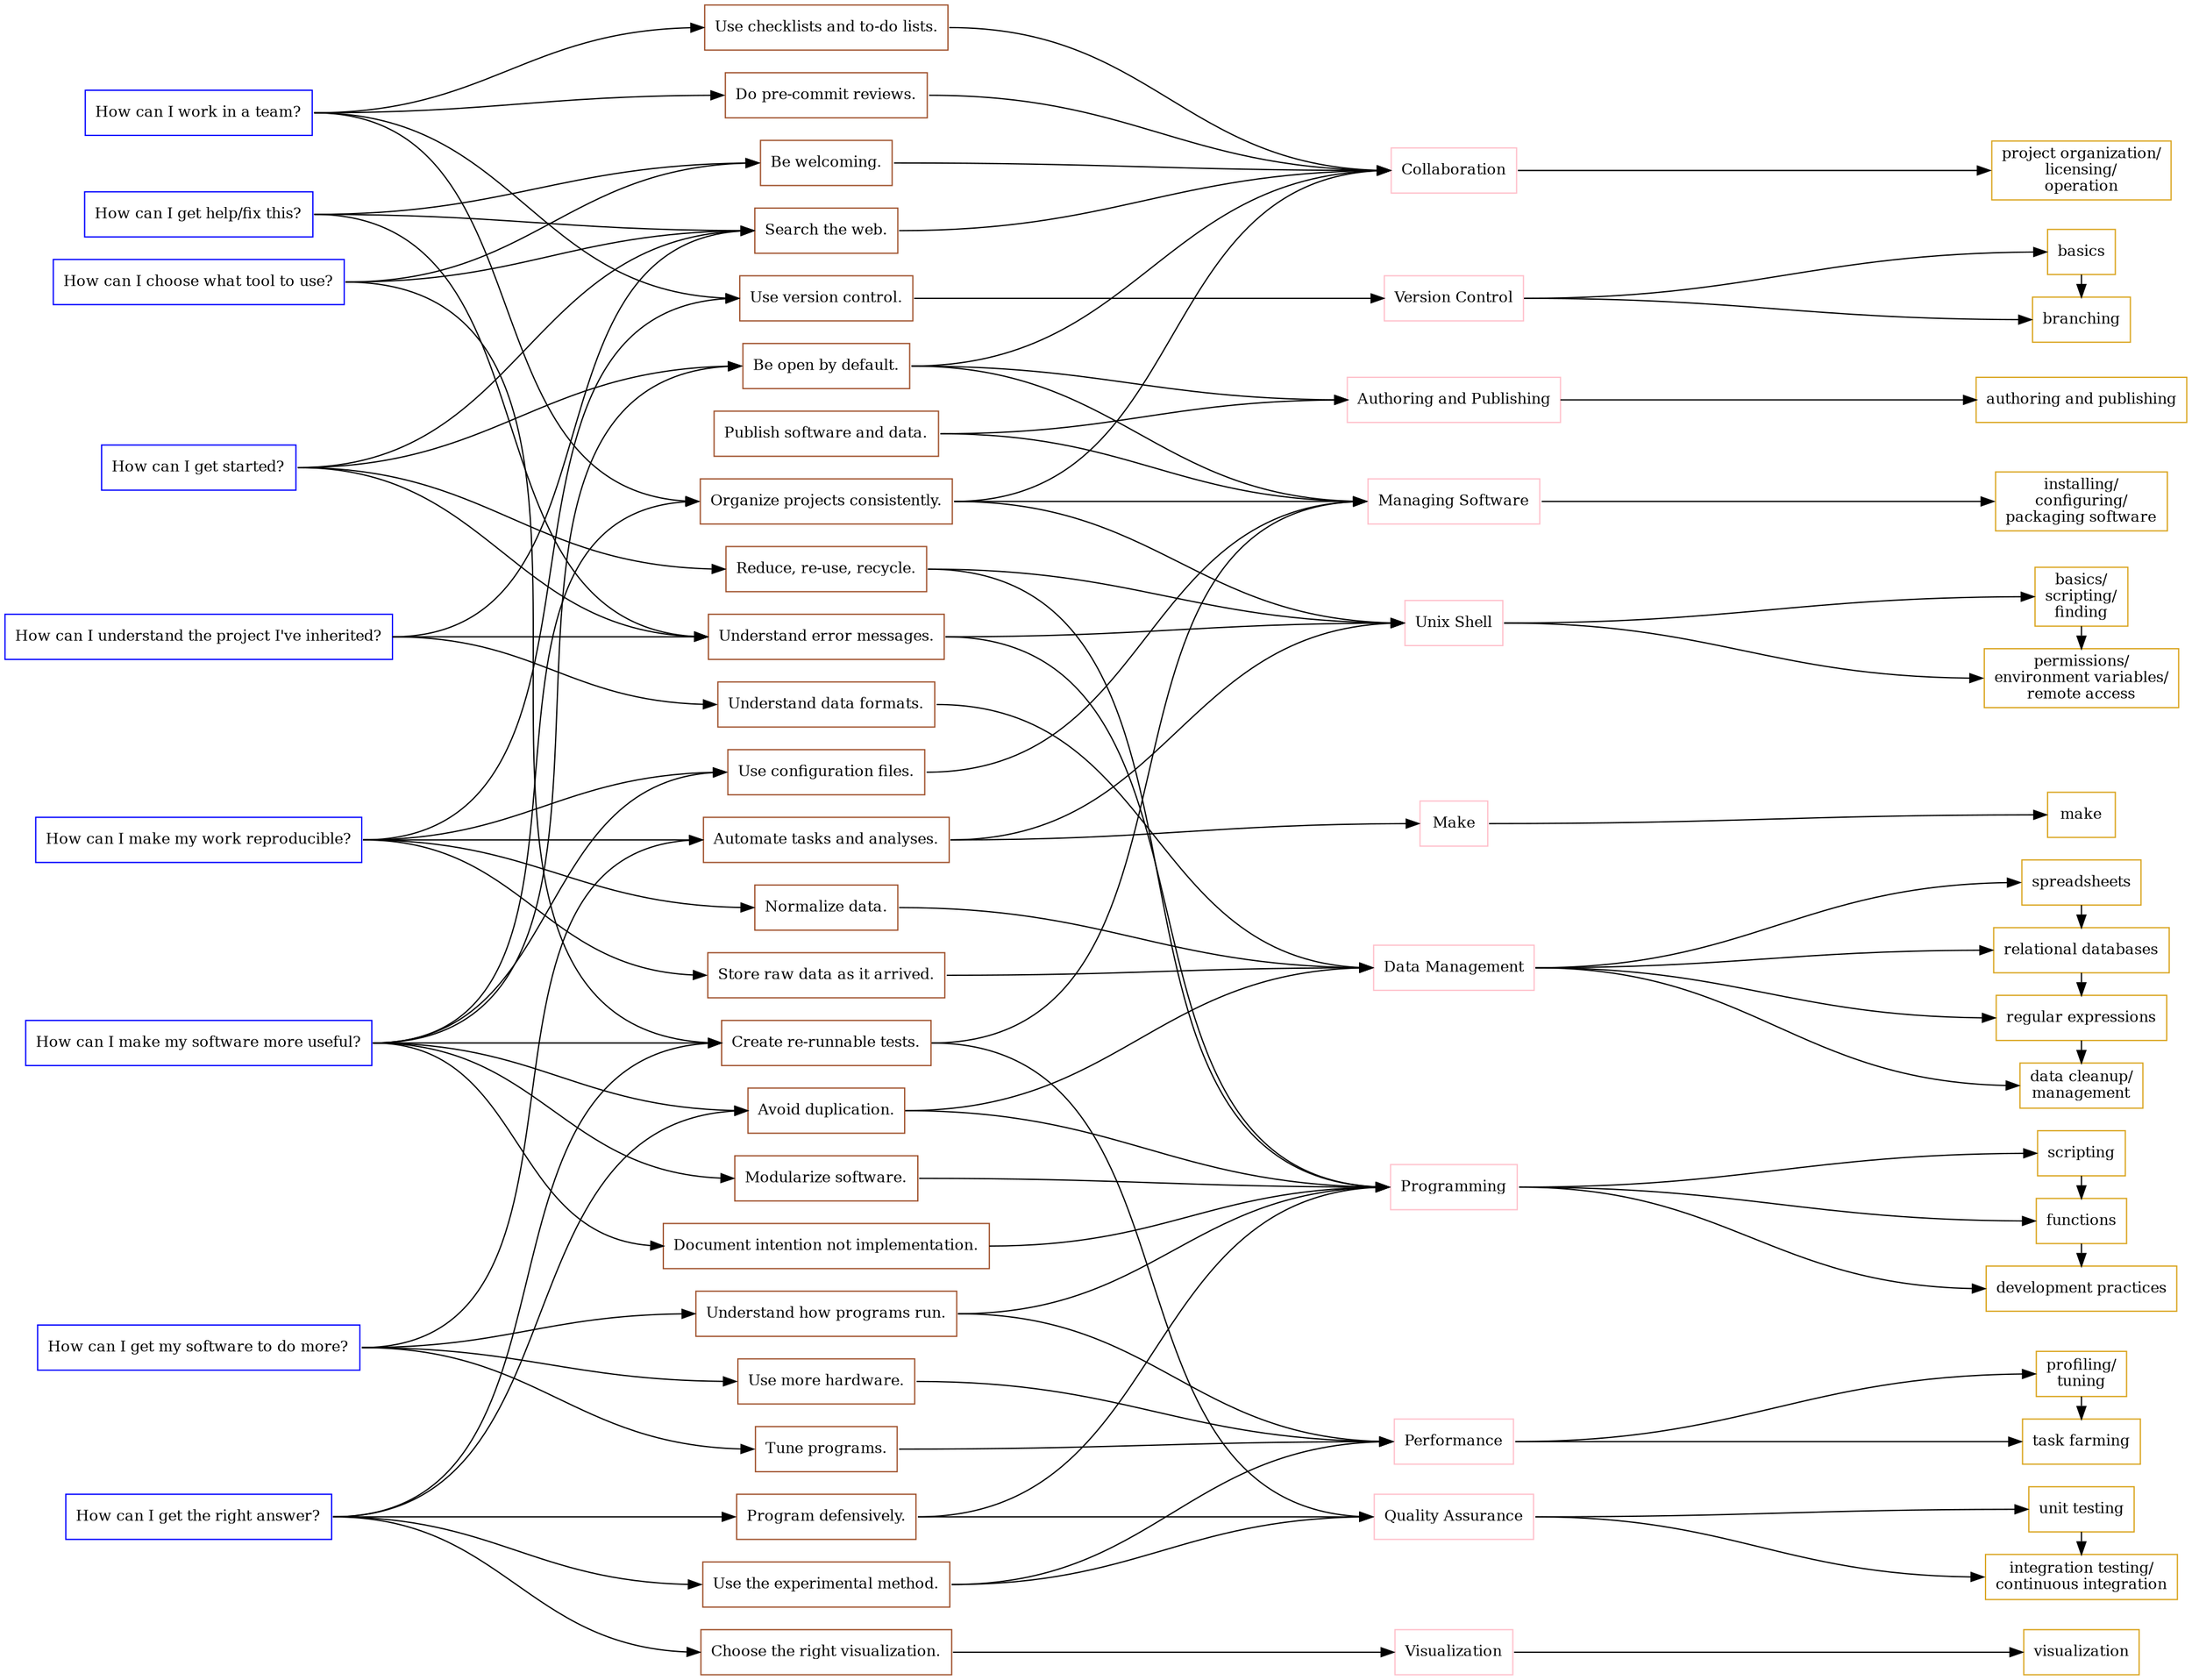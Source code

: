 digraph scb {

	// ----------------------------------------
	// Overall graph properties.
	// ----------------------------------------
	rankdir = "LR";
	ranksep = "3 equally";
	node [shape="box", fontsize=12];

	// ----------------------------------------
	// Questions.
	// ----------------------------------------

	subgraph questions {
		node [color="blue"];
		rank = "same";
		q_choose_tool [label="How can I choose what tool to use?"];
		q_get_help [label="How can I get help/fix this?"];
		q_get_started [label="How can I get started?"];
		q_work_in_team [label="How can I work in a team?"];
		q_make_software_useful [label="How can I make my software more useful?"];
		q_more_performance [label="How can I get my software to do more?"];
		q_reproducible [label="How can I make my work reproducible?"];
		q_right_answer [label="How can I get the right answer?"];
		q_understand_legacy [label="How can I understand the project I've inherited?"];
	}

	// ----------------------------------------
	// Answers.
	// ----------------------------------------

	subgraph answers {
		node [color="sienna"];
		rank = "same";
		a_automate_tasks [label="Automate tasks and analyses."];
		a_avoid_duplication [label="Avoid duplication."];
		a_be_welcoming [label="Be welcoming."];
		a_choose_visualization [label="Choose the right visualization."];
		a_defensive_programming [label="Program defensively."];
		a_document_intention [label="Document intention not implementation."];
		a_experimental [label="Use the experimental method."];
		a_modularize_software [label="Modularize software."];
		a_normalize_data [label="Normalize data."];
		a_open_by_default [label="Be open by default."];
		a_organize_project [label="Organize projects consistently."];
		a_pre_commit_reviews [label="Do pre-commit reviews."];
		a_publish_software_data [label="Publish software and data."];
		a_reduce_reuse_recycle [label="Reduce, re-use, recycle."];
		a_rerunnable_tests [label="Create re-runnable tests."];
		a_search_web [label="Search the web."];
		a_store_raw_data [label="Store raw data as it arrived."];
		a_tune_programs [label="Tune programs."];
		a_understand_formats [label="Understand data formats."];
		a_understand_errors [label="Understand error messages."];
		a_understand_execution [label="Understand how programs run."];
		a_checklists_todo_lists [label="Use checklists and to-do lists."];
		a_use_configuration [label="Use configuration files."];
		a_use_more_hardware [label="Use more hardware."];
		a_use_version_control [label="Use version control."];
	}

	q_choose_tool:e -> a_be_welcoming:w;
	q_choose_tool:e -> a_rerunnable_tests:w;
	q_choose_tool:e -> a_search_web:w;
	q_work_in_team:e -> a_checklists_todo_lists:w;
	q_work_in_team:e -> a_organize_project:w;
	q_work_in_team:e -> a_pre_commit_reviews:w;
	q_work_in_team:e -> a_use_version_control:w;
	q_get_help:e -> a_be_welcoming:w;
	q_get_help:e -> a_search_web:w;
	q_get_help:e -> a_understand_errors:w;
	q_get_started:e -> a_open_by_default:w;
	q_get_started:e -> a_reduce_reuse_recycle:w;
	q_get_started:e -> a_search_web:w;
	q_get_started:e -> a_understand_errors:w;
	q_make_software_useful:e -> a_avoid_duplication:w;
	q_make_software_useful:e -> a_document_intention:w;
	q_make_software_useful:e -> a_modularize_software:w;
	q_make_software_useful:e -> a_open_by_default:w;
	q_make_software_useful:e -> a_organize_project:w;
	q_make_software_useful:e -> a_rerunnable_tests:w;
	q_make_software_useful:e -> a_use_configuration:w;
	q_more_performance:e -> a_automate_tasks:w;
	q_more_performance:e -> a_tune_programs:w;
	q_more_performance:e -> a_understand_execution:w;
	q_more_performance:e -> a_use_more_hardware:w;
	q_reproducible:e -> a_automate_tasks:w;
	q_reproducible:e -> a_normalize_data:w;
	q_reproducible:e -> a_store_raw_data:w;
	q_reproducible:e -> a_use_configuration:w;
	q_reproducible:e -> a_use_version_control:w;
	q_right_answer:e -> a_avoid_duplication:w;
	q_right_answer:e -> a_choose_visualization:w;
	q_right_answer:e -> a_defensive_programming:w;
	q_right_answer:e -> a_experimental:w;
	q_right_answer:e -> a_rerunnable_tests:w;
	q_understand_legacy:e -> a_search_web:w;
	q_understand_legacy:e -> a_understand_errors:w;
	q_understand_legacy:e -> a_understand_formats:w;

	// ----------------------------------------
	// Lessons.
	// ----------------------------------------

	subgraph lessons {
		node [color="pink"];
		rank = "same";
		l_collaboration [label="Collaboration"];
		l_data_management [label="Data Management"];
		l_make [label="Make"];
		l_packaging [label="Managing Software"];
		l_performance [label="Performance"];
		l_programming [label="Programming"];
		l_authoring_publishing [label="Authoring and Publishing"];
		l_quality_assurance [label="Quality Assurance"];
		l_unix_shell [label="Unix Shell"];
		l_version_control [label="Version Control"];
		l_visualization [label="Visualization"];
	}

	a_automate_tasks:e -> l_make:w;
	a_automate_tasks:e -> l_unix_shell:w;
	a_avoid_duplication:e -> l_data_management:w;
	a_avoid_duplication:e -> l_programming:w;
	a_choose_visualization:e -> l_visualization:w;
	a_defensive_programming:e -> l_programming:w;
	a_defensive_programming:e -> l_quality_assurance:w;
	a_document_intention:e -> l_programming:w;
	a_experimental:e -> l_quality_assurance:w;
	a_experimental:e -> l_performance:w;
	a_modularize_software:e -> l_programming:w;
	a_normalize_data:e -> l_data_management:w;
	a_open_by_default:e -> l_collaboration:w;
	a_open_by_default:e -> l_packaging:w;
	a_open_by_default:e -> l_authoring_publishing:w;
	a_organize_project:e -> l_collaboration:w;
	a_organize_project:e -> l_packaging:w;
	a_organize_project:e -> l_unix_shell:w;
	a_pre_commit_reviews:e -> l_collaboration:w;
	a_publish_software_data:e -> l_packaging:w;
	a_publish_software_data:e -> l_authoring_publishing:w;
	a_reduce_reuse_recycle:e -> l_programming:w;
	a_reduce_reuse_recycle:e -> l_unix_shell:w;
	a_rerunnable_tests:e -> l_packaging:w;
	a_rerunnable_tests:e -> l_quality_assurance:w;
	a_search_web:e -> l_collaboration:w;
	a_store_raw_data:e -> l_data_management:w;
	a_tune_programs:e -> l_performance:w;
	a_understand_errors:e -> l_programming:w;
	a_understand_errors:e -> l_unix_shell:w;
	a_understand_execution:e -> l_performance:w;
	a_understand_execution:e -> l_programming:w;
	a_understand_formats:e -> l_data_management:w;
	a_checklists_todo_lists:e -> l_collaboration:w;
	a_use_configuration:e -> l_packaging:w;
	a_use_more_hardware:e -> l_performance:w;
	a_use_version_control:e -> l_version_control:w;
	a_be_welcoming:e -> l_collaboration:w;

	// ----------------------------------------
	// Topics
	// ----------------------------------------

	subgraph topics {
		node [color="goldenrod"];
		rank = "same";
		t_authoring_publishing [label="authoring and publishing"];
		t_branching [label="branching"];
		t_data_management [label="data cleanup/\nmanagement"];
		t_development_practices [label="development practices"];
		t_functions [label="functions"];
		t_installing_configuring_packaging [label="installing/\nconfiguring/\npackaging software"];
		t_integration_testing [label="integration testing/\ncontinuous integration"];
		t_make [label="make"];
		t_profiling_tuning [label="profiling/\ntuning"];
		t_project_operations [label="project organization/\nlicensing/\noperation"];
		t_regular_expressions [label="regular expressions"];
		t_scripting [label="scripting"];
		t_shell_advanced [label="permissions/\nenvironment variables/\nremote access"];
		t_shell_basic [label="basics/\nscripting/\nfinding"];
		t_spreadsheets [label="spreadsheets"];
		t_sql [label="relational databases"];
		t_task_farming [label="task farming"];
		t_unit_testing [label="unit testing"];
		t_version_control_basic [label="basics"];
		t_visualization [label="visualization"];
	}

	l_authoring_publishing:e -> t_authoring_publishing:w;
	l_collaboration:e -> t_project_operations:w;
	l_data_management:e -> t_data_management:w;
	l_data_management:e -> t_regular_expressions:w;
	l_data_management:e -> t_spreadsheets:w;
	l_data_management:e -> t_sql:w;
	l_make:e -> t_make:w;
	l_packaging:e -> t_installing_configuring_packaging:w;
	l_performance:e -> t_profiling_tuning:w;
	l_performance:e -> t_task_farming:w;
	l_programming:e -> t_development_practices:w;
	l_programming:e -> t_functions:w;
	l_programming:e -> t_scripting:w;
	l_quality_assurance:e -> t_integration_testing:w;
	l_quality_assurance:e -> t_unit_testing:w;
	l_unix_shell:e -> t_shell_advanced:w;
	l_unix_shell:e -> t_shell_basic:w;
	l_version_control:e -> t_branching:w;
	l_version_control:e -> t_version_control_basic:w;
	l_visualization:e -> t_visualization:w;

	t_functions:s -> t_development_practices:n;
	t_profiling_tuning:s -> t_task_farming:n;
	t_scripting:s -> t_functions:n;
	t_shell_basic:s -> t_shell_advanced:n;
	t_spreadsheets:s -> t_sql:n;
	t_sql:s -> t_regular_expressions:n;
	t_regular_expressions:s -> t_data_management:n;
	t_unit_testing:s -> t_integration_testing:n;
	t_version_control_basic:s -> t_branching:n;
}
